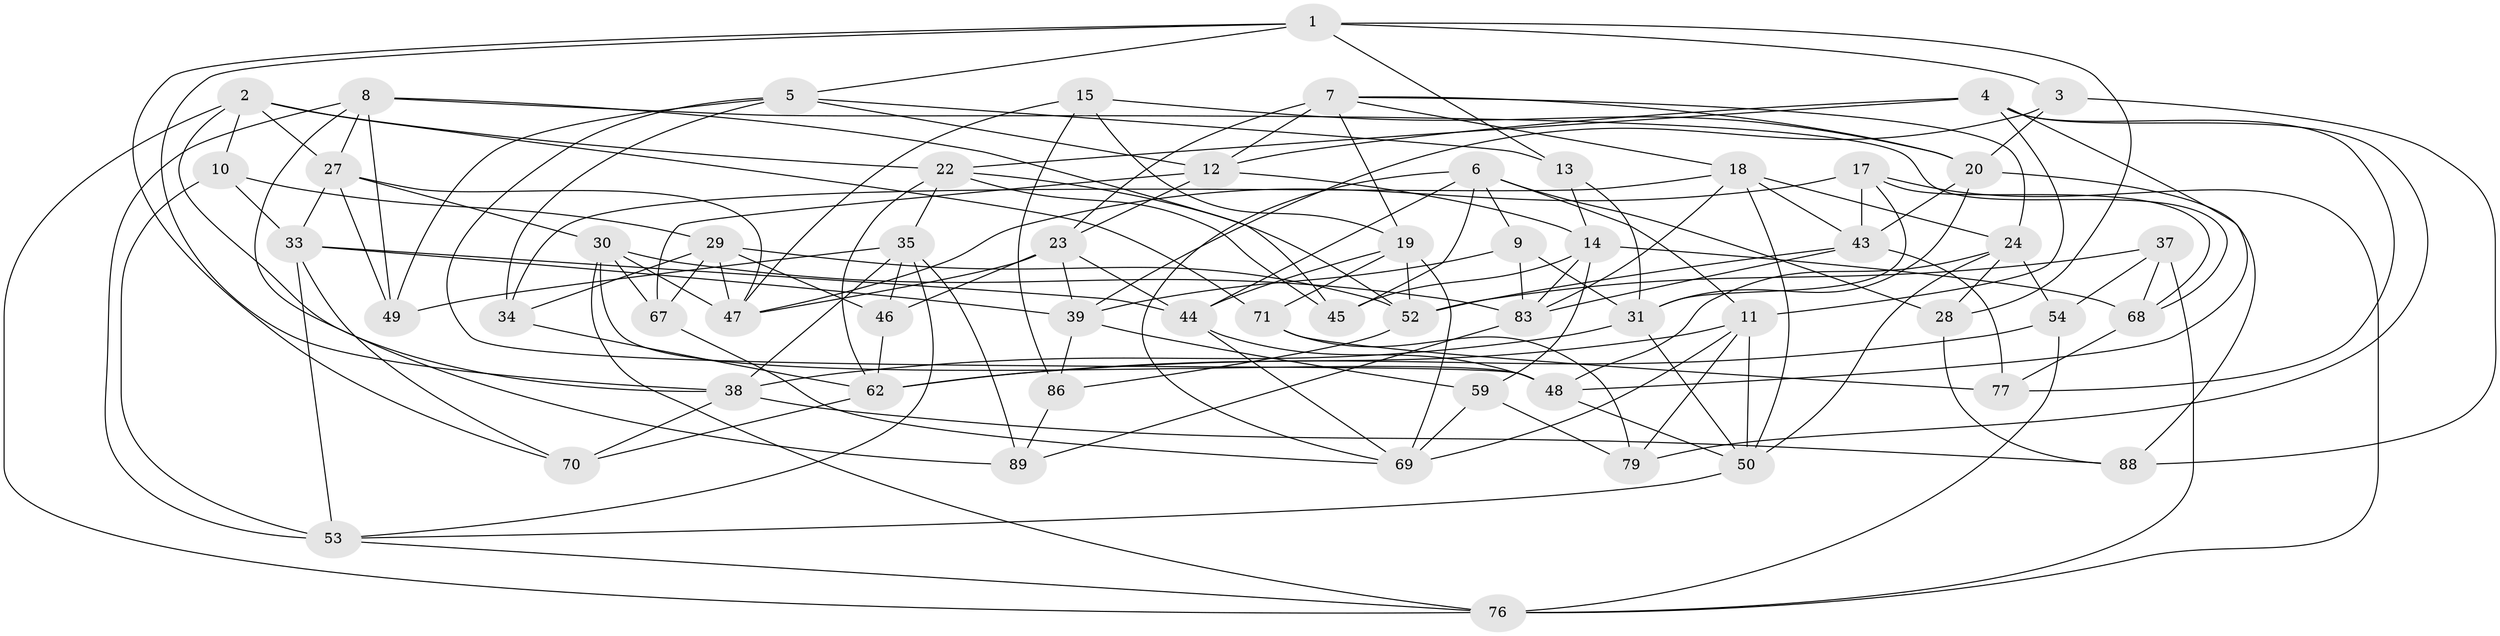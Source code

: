 // original degree distribution, {4: 1.0}
// Generated by graph-tools (version 1.1) at 2025/42/03/06/25 10:42:26]
// undirected, 58 vertices, 152 edges
graph export_dot {
graph [start="1"]
  node [color=gray90,style=filled];
  1 [super="+84"];
  2 [super="+16"];
  3;
  4 [super="+32"];
  5 [super="+82"];
  6 [super="+65"];
  7 [super="+25"];
  8 [super="+90"];
  9;
  10;
  11 [super="+80"];
  12 [super="+74"];
  13;
  14 [super="+93"];
  15;
  17 [super="+36"];
  18 [super="+21"];
  19 [super="+57"];
  20 [super="+26"];
  22 [super="+55"];
  23 [super="+42"];
  24 [super="+60"];
  27 [super="+64"];
  28;
  29 [super="+63"];
  30 [super="+40"];
  31 [super="+94"];
  33 [super="+81"];
  34;
  35 [super="+41"];
  37;
  38 [super="+92"];
  39 [super="+56"];
  43 [super="+73"];
  44 [super="+75"];
  45;
  46;
  47 [super="+85"];
  48 [super="+51"];
  49;
  50 [super="+58"];
  52 [super="+61"];
  53 [super="+78"];
  54;
  59;
  62 [super="+66"];
  67;
  68 [super="+72"];
  69 [super="+87"];
  70;
  71;
  76 [super="+95"];
  77;
  79;
  83 [super="+91"];
  86;
  88;
  89;
  1 -- 28;
  1 -- 70;
  1 -- 13;
  1 -- 3;
  1 -- 5;
  1 -- 38;
  2 -- 22;
  2 -- 71;
  2 -- 10;
  2 -- 38;
  2 -- 76;
  2 -- 27;
  3 -- 20;
  3 -- 88;
  3 -- 39;
  4 -- 79;
  4 -- 77;
  4 -- 11;
  4 -- 12;
  4 -- 22;
  4 -- 48;
  5 -- 49;
  5 -- 12;
  5 -- 48;
  5 -- 13;
  5 -- 34;
  6 -- 9;
  6 -- 45;
  6 -- 28;
  6 -- 44;
  6 -- 11;
  6 -- 69;
  7 -- 20;
  7 -- 18;
  7 -- 19;
  7 -- 24;
  7 -- 12;
  7 -- 23;
  8 -- 45;
  8 -- 53;
  8 -- 49;
  8 -- 89;
  8 -- 27;
  8 -- 68;
  9 -- 39;
  9 -- 83;
  9 -- 31;
  10 -- 29;
  10 -- 33;
  10 -- 53;
  11 -- 50;
  11 -- 79;
  11 -- 62;
  11 -- 69;
  12 -- 67;
  12 -- 14;
  12 -- 23;
  13 -- 31;
  13 -- 14;
  14 -- 45;
  14 -- 59;
  14 -- 83;
  14 -- 68;
  15 -- 86;
  15 -- 20;
  15 -- 47;
  15 -- 19;
  17 -- 76;
  17 -- 47;
  17 -- 68 [weight=2];
  17 -- 43;
  17 -- 31;
  18 -- 34;
  18 -- 83;
  18 -- 24;
  18 -- 50;
  18 -- 43;
  19 -- 71;
  19 -- 44;
  19 -- 69;
  19 -- 52;
  20 -- 88;
  20 -- 43;
  20 -- 31;
  22 -- 62;
  22 -- 45;
  22 -- 35;
  22 -- 52;
  23 -- 46;
  23 -- 47;
  23 -- 39;
  23 -- 44;
  24 -- 28;
  24 -- 54;
  24 -- 50;
  24 -- 48;
  27 -- 47;
  27 -- 49;
  27 -- 33;
  27 -- 30;
  28 -- 88;
  29 -- 34;
  29 -- 46;
  29 -- 67;
  29 -- 52;
  29 -- 47;
  30 -- 83;
  30 -- 67;
  30 -- 76;
  30 -- 47;
  30 -- 48;
  31 -- 38;
  31 -- 50;
  33 -- 70;
  33 -- 44;
  33 -- 53;
  33 -- 39;
  34 -- 62;
  35 -- 46;
  35 -- 89;
  35 -- 38;
  35 -- 49;
  35 -- 53;
  37 -- 54;
  37 -- 68;
  37 -- 76;
  37 -- 52;
  38 -- 70;
  38 -- 88;
  39 -- 59;
  39 -- 86;
  43 -- 77;
  43 -- 83;
  43 -- 52;
  44 -- 69;
  44 -- 48;
  46 -- 62;
  48 -- 50;
  50 -- 53;
  52 -- 86;
  53 -- 76;
  54 -- 62;
  54 -- 76;
  59 -- 79;
  59 -- 69;
  62 -- 70;
  67 -- 69;
  68 -- 77;
  71 -- 79;
  71 -- 77;
  83 -- 89;
  86 -- 89;
}
